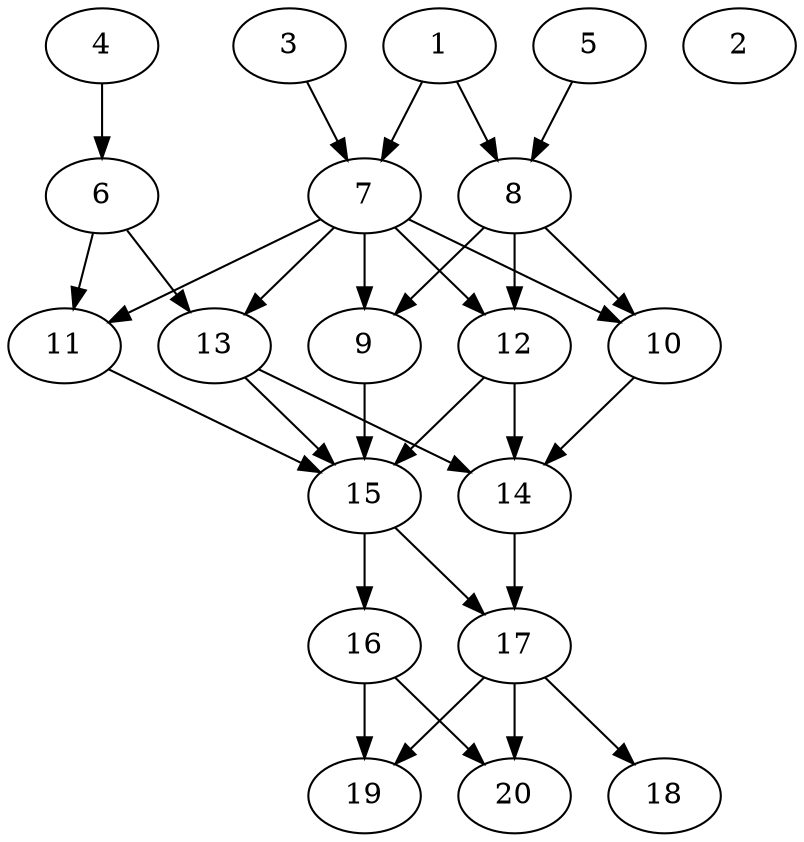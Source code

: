 // DAG automatically generated by daggen at Tue Jul 23 14:31:37 2019
// ./daggen --dot -n 20 --ccr 0.4 --fat 0.5 --regular 0.5 --density 0.8 --mindata 5242880 --maxdata 52428800 
digraph G {
  1 [size="36687360", alpha="0.06", expect_size="14674944"] 
  1 -> 7 [size ="14674944"]
  1 -> 8 [size ="14674944"]
  2 [size="69680640", alpha="0.15", expect_size="27872256"] 
  3 [size="54543360", alpha="0.08", expect_size="21817344"] 
  3 -> 7 [size ="21817344"]
  4 [size="40668160", alpha="0.02", expect_size="16267264"] 
  4 -> 6 [size ="16267264"]
  5 [size="97198080", alpha="0.11", expect_size="38879232"] 
  5 -> 8 [size ="38879232"]
  6 [size="62440960", alpha="0.16", expect_size="24976384"] 
  6 -> 11 [size ="24976384"]
  6 -> 13 [size ="24976384"]
  7 [size="31495680", alpha="0.07", expect_size="12598272"] 
  7 -> 9 [size ="12598272"]
  7 -> 10 [size ="12598272"]
  7 -> 11 [size ="12598272"]
  7 -> 12 [size ="12598272"]
  7 -> 13 [size ="12598272"]
  8 [size="53012480", alpha="0.14", expect_size="21204992"] 
  8 -> 9 [size ="21204992"]
  8 -> 10 [size ="21204992"]
  8 -> 12 [size ="21204992"]
  9 [size="68111360", alpha="0.03", expect_size="27244544"] 
  9 -> 15 [size ="27244544"]
  10 [size="66990080", alpha="0.06", expect_size="26796032"] 
  10 -> 14 [size ="26796032"]
  11 [size="58544640", alpha="0.02", expect_size="23417856"] 
  11 -> 15 [size ="23417856"]
  12 [size="92208640", alpha="0.13", expect_size="36883456"] 
  12 -> 14 [size ="36883456"]
  12 -> 15 [size ="36883456"]
  13 [size="60979200", alpha="0.03", expect_size="24391680"] 
  13 -> 14 [size ="24391680"]
  13 -> 15 [size ="24391680"]
  14 [size="105648640", alpha="0.12", expect_size="42259456"] 
  14 -> 17 [size ="42259456"]
  15 [size="119833600", alpha="0.14", expect_size="47933440"] 
  15 -> 16 [size ="47933440"]
  15 -> 17 [size ="47933440"]
  16 [size="66329600", alpha="0.14", expect_size="26531840"] 
  16 -> 19 [size ="26531840"]
  16 -> 20 [size ="26531840"]
  17 [size="41067520", alpha="0.05", expect_size="16427008"] 
  17 -> 18 [size ="16427008"]
  17 -> 19 [size ="16427008"]
  17 -> 20 [size ="16427008"]
  18 [size="79600640", alpha="0.01", expect_size="31840256"] 
  19 [size="44113920", alpha="0.16", expect_size="17645568"] 
  20 [size="58872320", alpha="0.13", expect_size="23548928"] 
}
